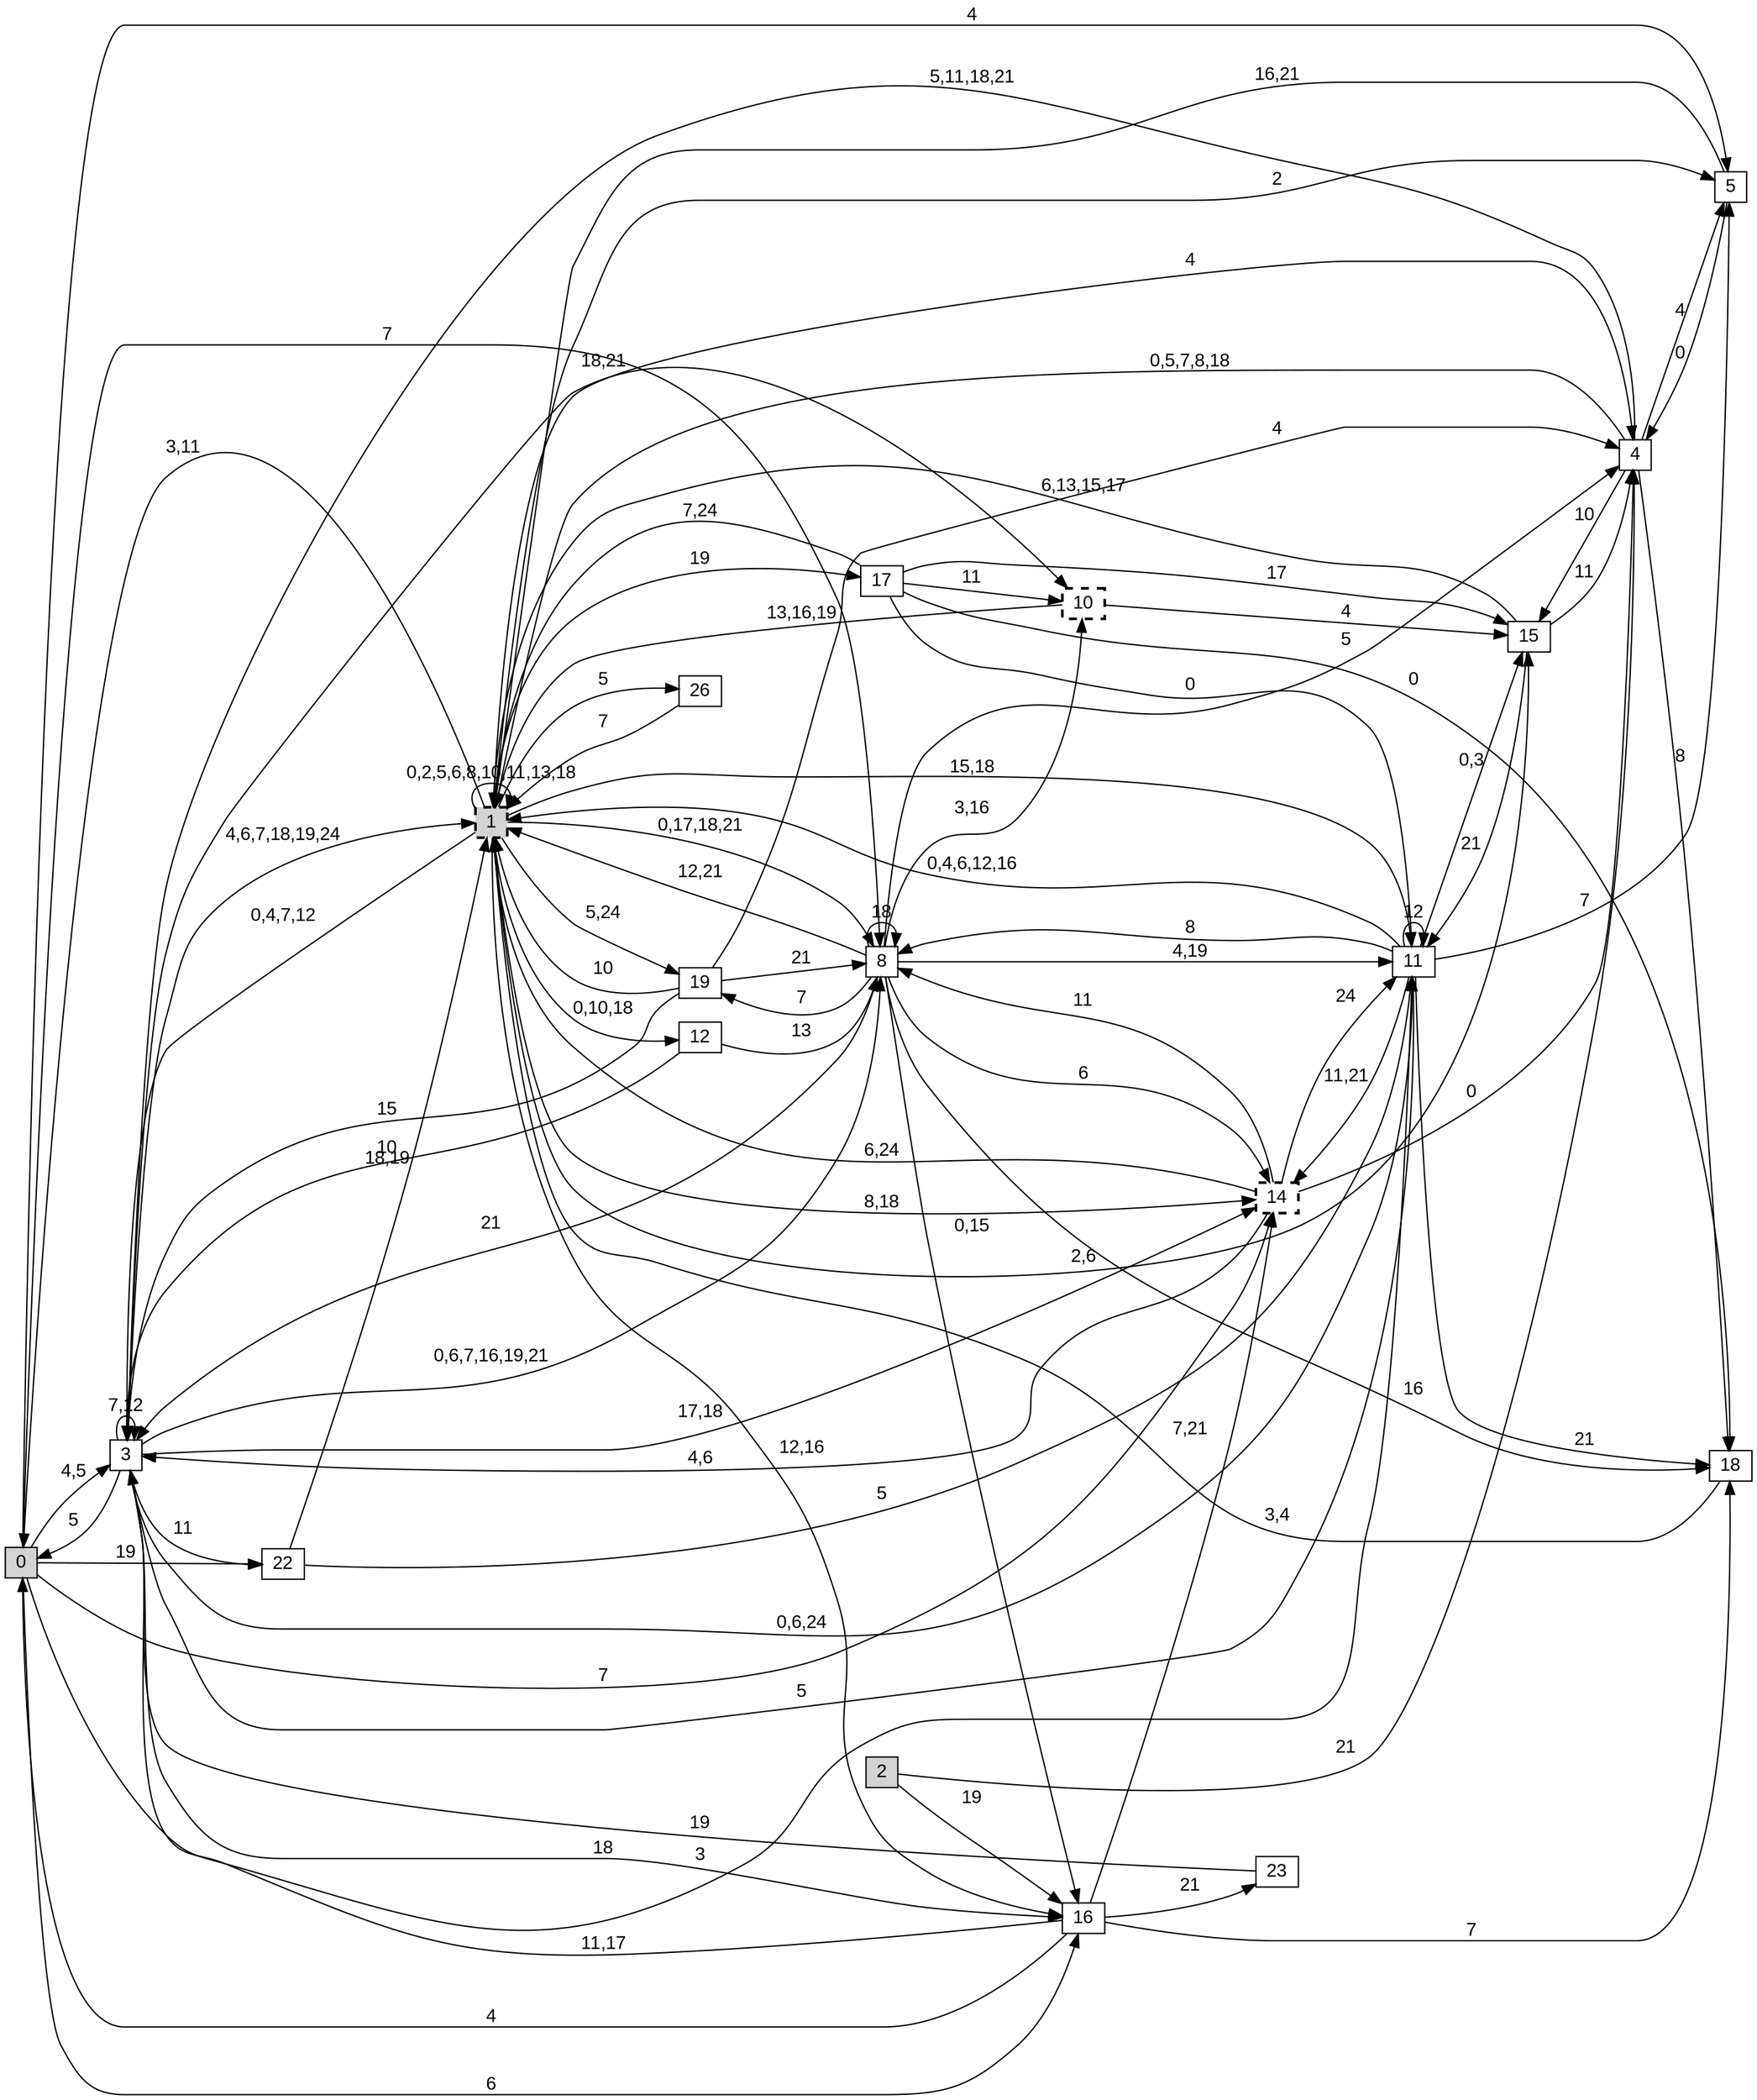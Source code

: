 digraph "NDFA" {
  rankdir=LR
  node [shape=box width=0.1 height=0.1 fontname=Arial]
  edge [fontname=Arial]
/* Estados */
 s0 [label="0" style="filled"] /* I:1 F:0 D:0 */
 s1 [label="1" style="filled,bold,dashed"] /* I:1 F:1 D:0 */
 s2 [label="2" style="filled"] /* I:1 F:0 D:0 */
 s3 [label="3" ] /* I:0 F:0 D:0 */
 s4 [label="4" ] /* I:0 F:0 D:0 */
 s5 [label="5" ] /* I:0 F:0 D:0 */
 s8 [label="8" ] /* I:0 F:0 D:0 */
 s10 [label="10" style="bold,dashed"] /* I:0 F:1 D:0 */
 s11 [label="11" ] /* I:0 F:0 D:0 */
 s12 [label="12" ] /* I:0 F:0 D:0 */
 s14 [label="14" style="bold,dashed"] /* I:0 F:1 D:0 */
 s15 [label="15" ] /* I:0 F:0 D:0 */
 s16 [label="16" ] /* I:0 F:0 D:0 */
 s17 [label="17" ] /* I:0 F:0 D:0 */
 s18 [label="18" ] /* I:0 F:0 D:0 */
 s19 [label="19" ] /* I:0 F:0 D:0 */
 s22 [label="22" ] /* I:0 F:0 D:0 */
 s23 [label="23" ] /* I:0 F:0 D:0 */
 s26 [label="26" ] /* I:0 F:0 D:0 */
/* Transiciones */
  s0 -> s3 [label="4,5"]
  s0 -> s5 [label="4"]
  s0 -> s8 [label="7"]
  s0 -> s11 [label="3"]
  s0 -> s14 [label="7"]
  s0 -> s16 [label="6"]
  s0 -> s22 [label="19"]
  s1 -> s0 [label="3,11"]
  s1 -> s1 [label="0,2,5,6,8,10,11,13,18"]
  s1 -> s3 [label="0,4,7,12"]
  s1 -> s4 [label="4"]
  s1 -> s5 [label="2"]
  s1 -> s8 [label="0,17,18,21"]
  s1 -> s11 [label="15,18"]
  s1 -> s12 [label="0,10,18"]
  s1 -> s14 [label="8,18"]
  s1 -> s15 [label="2,6"]
  s1 -> s16 [label="12,16"]
  s1 -> s17 [label="19"]
  s1 -> s19 [label="5,24"]
  s1 -> s26 [label="5"]
  s2 -> s4 [label="21"]
  s2 -> s16 [label="19"]
  s3 -> s0 [label="5"]
  s3 -> s1 [label="4,6,7,18,19,24"]
  s3 -> s3 [label="7,12"]
  s3 -> s8 [label="0,6,7,16,19,21"]
  s3 -> s10 [label="18,21"]
  s3 -> s11 [label="0,6,24"]
  s3 -> s14 [label="17,18"]
  s3 -> s16 [label="18"]
  s3 -> s22 [label="11"]
  s4 -> s1 [label="0,5,7,8,18"]
  s4 -> s3 [label="5,11,18,21"]
  s4 -> s5 [label="4"]
  s4 -> s15 [label="10"]
  s4 -> s18 [label="8"]
  s5 -> s1 [label="16,21"]
  s5 -> s4 [label="0"]
  s8 -> s1 [label="12,21"]
  s8 -> s3 [label="21"]
  s8 -> s4 [label="5"]
  s8 -> s8 [label="18"]
  s8 -> s10 [label="3,16"]
  s8 -> s11 [label="4,19"]
  s8 -> s14 [label="6"]
  s8 -> s16 [label="0,15"]
  s8 -> s18 [label="16"]
  s8 -> s19 [label="7"]
  s10 -> s1 [label="13,16,19"]
  s10 -> s15 [label="4"]
  s11 -> s1 [label="0,4,6,12,16"]
  s11 -> s3 [label="5"]
  s11 -> s5 [label="7"]
  s11 -> s8 [label="8"]
  s11 -> s11 [label="12"]
  s11 -> s14 [label="11,21"]
  s11 -> s15 [label="0,3"]
  s11 -> s18 [label="21"]
  s12 -> s3 [label="10"]
  s12 -> s8 [label="13"]
  s14 -> s1 [label="6,24"]
  s14 -> s3 [label="4,6"]
  s14 -> s4 [label="0"]
  s14 -> s8 [label="11"]
  s14 -> s11 [label="24"]
  s15 -> s1 [label="6,13,15,17"]
  s15 -> s4 [label="11"]
  s15 -> s11 [label="21"]
  s16 -> s0 [label="4"]
  s16 -> s3 [label="11,17"]
  s16 -> s14 [label="7,21"]
  s16 -> s18 [label="7"]
  s16 -> s23 [label="21"]
  s17 -> s1 [label="7,24"]
  s17 -> s10 [label="11"]
  s17 -> s11 [label="0"]
  s17 -> s15 [label="17"]
  s17 -> s18 [label="0"]
  s18 -> s1 [label="3,4"]
  s19 -> s1 [label="10"]
  s19 -> s3 [label="15"]
  s19 -> s4 [label="4"]
  s19 -> s8 [label="21"]
  s22 -> s1 [label="18,19"]
  s22 -> s11 [label="5"]
  s23 -> s3 [label="19"]
  s26 -> s1 [label="7"]
}
